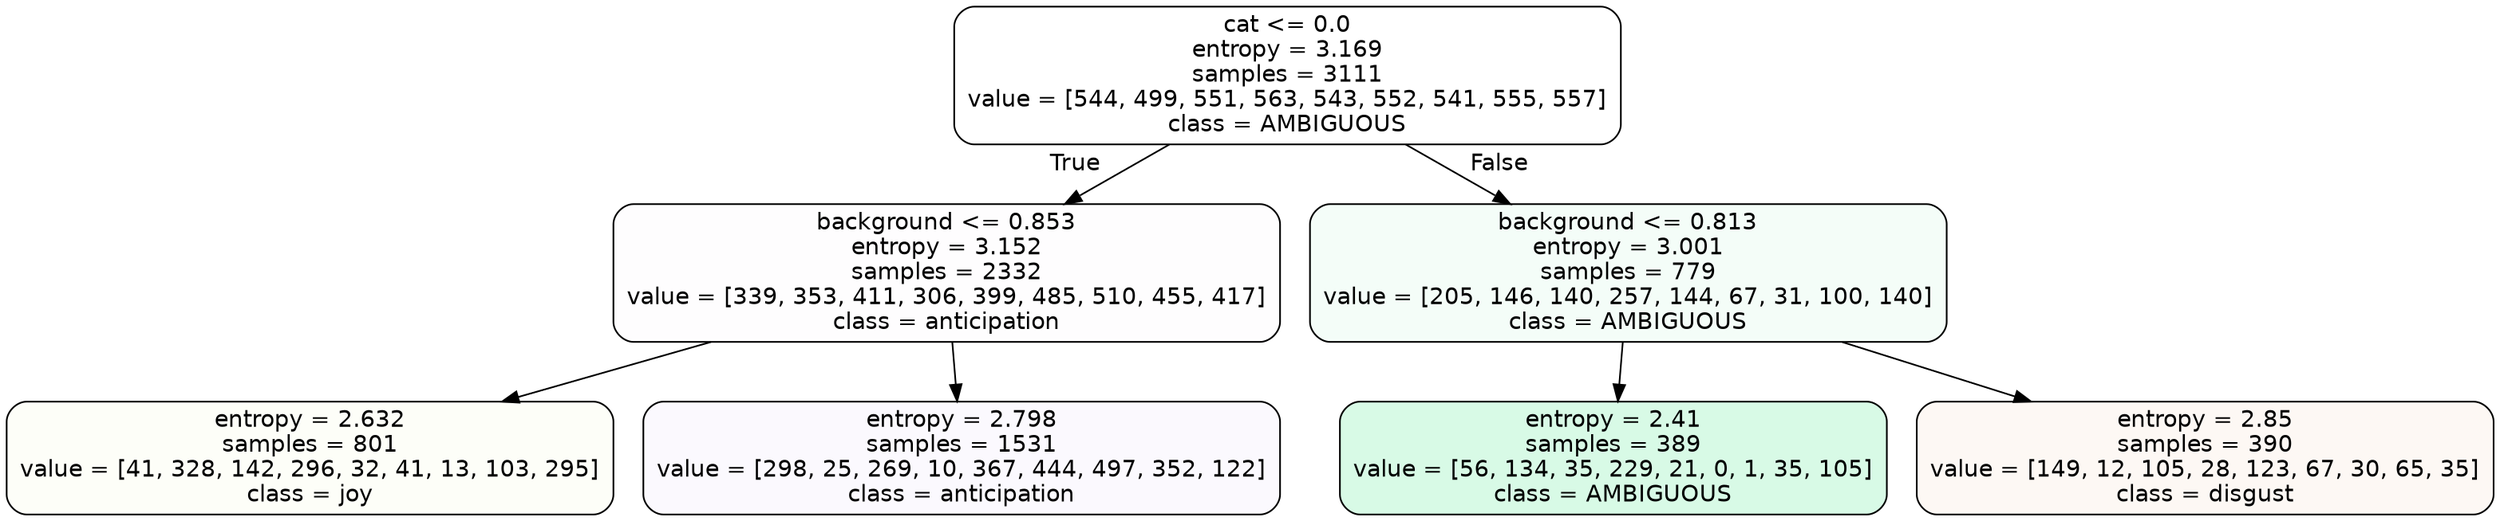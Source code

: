 digraph Tree {
node [shape=box, style="filled, rounded", color="black", fontname=helvetica] ;
edge [fontname=helvetica] ;
0 [label="cat <= 0.0\nentropy = 3.169\nsamples = 3111\nvalue = [544, 499, 551, 563, 543, 552, 541, 555, 557]\nclass = AMBIGUOUS", fillcolor="#39e58100"] ;
1 [label="background <= 0.853\nentropy = 3.152\nsamples = 2332\nvalue = [339, 353, 411, 306, 399, 485, 510, 455, 417]\nclass = anticipation", fillcolor="#8139e502"] ;
0 -> 1 [labeldistance=2.5, labelangle=45, headlabel="True"] ;
2 [label="entropy = 2.632\nsamples = 801\nvalue = [41, 328, 142, 296, 32, 41, 13, 103, 295]\nclass = joy", fillcolor="#d7e53908"] ;
1 -> 2 ;
3 [label="entropy = 2.798\nsamples = 1531\nvalue = [298, 25, 269, 10, 367, 444, 497, 352, 122]\nclass = anticipation", fillcolor="#8139e507"] ;
1 -> 3 ;
4 [label="background <= 0.813\nentropy = 3.001\nsamples = 779\nvalue = [205, 146, 140, 257, 144, 67, 31, 100, 140]\nclass = AMBIGUOUS", fillcolor="#39e5810d"] ;
0 -> 4 [labeldistance=2.5, labelangle=-45, headlabel="False"] ;
5 [label="entropy = 2.41\nsamples = 389\nvalue = [56, 134, 35, 229, 21, 0, 1, 35, 105]\nclass = AMBIGUOUS", fillcolor="#39e58132"] ;
4 -> 5 ;
6 [label="entropy = 2.85\nsamples = 390\nvalue = [149, 12, 105, 28, 123, 67, 30, 65, 35]\nclass = disgust", fillcolor="#e581390e"] ;
4 -> 6 ;
}